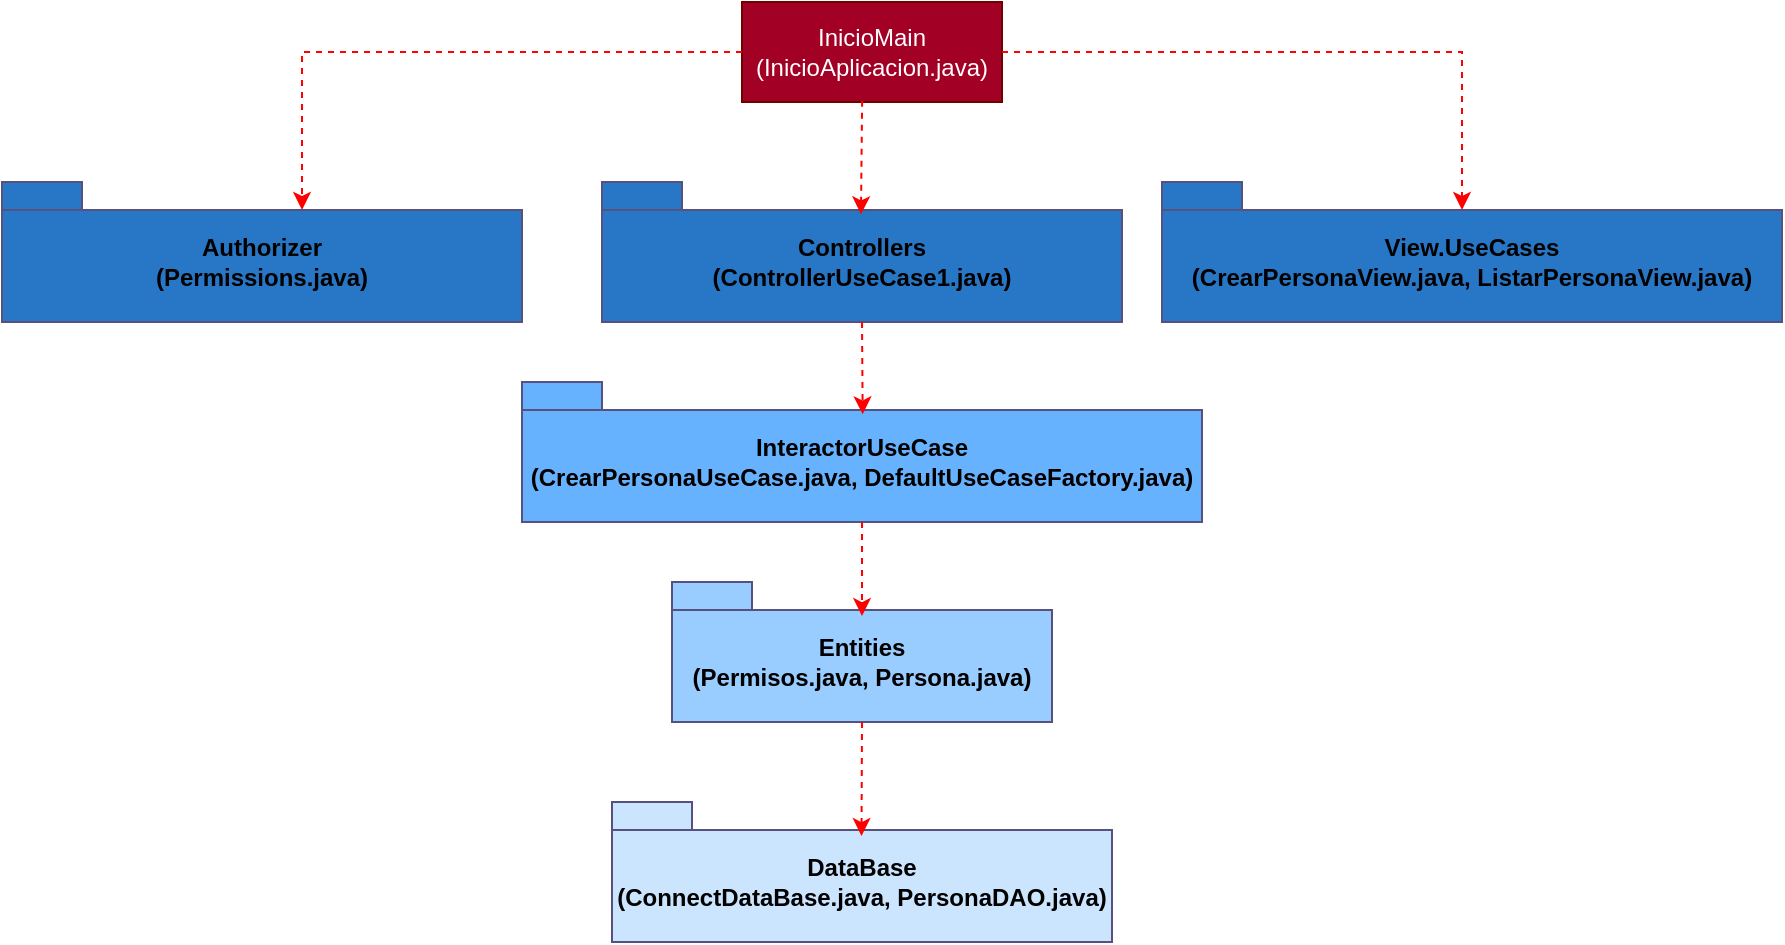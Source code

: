 <mxfile version="24.7.8">
  <diagram name="Página-1" id="1LwT23fxf6qCDO6G5QeG">
    <mxGraphModel dx="1395" dy="677" grid="1" gridSize="10" guides="1" tooltips="1" connect="1" arrows="1" fold="1" page="1" pageScale="1" pageWidth="827" pageHeight="1169" math="0" shadow="0">
      <root>
        <mxCell id="0" />
        <mxCell id="1" parent="0" />
        <mxCell id="prlGT3GfB34UjrXYrWqU-1" value="InicioMain&lt;br&gt;(InicioAplicacion.java)" style="html=1;whiteSpace=wrap;fillColor=#a20025;strokeColor=#6F0000;fontColor=#ffffff;" vertex="1" parent="1">
          <mxGeometry x="420" y="100" width="130" height="50" as="geometry" />
        </mxCell>
        <mxCell id="prlGT3GfB34UjrXYrWqU-2" value="Controllers&lt;br&gt;(ControllerUseCase1.java)" style="shape=folder;fontStyle=1;spacingTop=10;tabWidth=40;tabHeight=14;tabPosition=left;html=1;whiteSpace=wrap;fillColor=#2877C7;strokeColor=#56517e;" vertex="1" parent="1">
          <mxGeometry x="350" y="190" width="260" height="70" as="geometry" />
        </mxCell>
        <mxCell id="prlGT3GfB34UjrXYrWqU-3" value="View.UseCases&lt;br&gt;(CrearPersonaView.java, ListarPersonaView.java)" style="shape=folder;fontStyle=1;spacingTop=10;tabWidth=40;tabHeight=14;tabPosition=left;html=1;whiteSpace=wrap;fillColor=#2877C7;strokeColor=#56517e;" vertex="1" parent="1">
          <mxGeometry x="630" y="190" width="310" height="70" as="geometry" />
        </mxCell>
        <mxCell id="prlGT3GfB34UjrXYrWqU-7" value="" style="endArrow=classic;html=1;rounded=0;exitX=0;exitY=0.5;exitDx=0;exitDy=0;edgeStyle=orthogonalEdgeStyle;entryX=0;entryY=0;entryDx=150;entryDy=14;entryPerimeter=0;dashed=1;strokeColor=#ff0000;" edge="1" parent="1" source="prlGT3GfB34UjrXYrWqU-1" target="prlGT3GfB34UjrXYrWqU-13">
          <mxGeometry width="50" height="50" relative="1" as="geometry">
            <mxPoint x="560" y="270" as="sourcePoint" />
            <mxPoint x="160" y="208" as="targetPoint" />
          </mxGeometry>
        </mxCell>
        <mxCell id="prlGT3GfB34UjrXYrWqU-8" value="" style="endArrow=classic;html=1;rounded=0;exitX=0.462;exitY=0.988;exitDx=0;exitDy=0;dashed=1;strokeColor=#ff0000;entryX=0.498;entryY=0.231;entryDx=0;entryDy=0;entryPerimeter=0;exitPerimeter=0;" edge="1" parent="1" source="prlGT3GfB34UjrXYrWqU-1" target="prlGT3GfB34UjrXYrWqU-2">
          <mxGeometry width="50" height="50" relative="1" as="geometry">
            <mxPoint x="520" y="280" as="sourcePoint" />
            <mxPoint x="570" y="230" as="targetPoint" />
          </mxGeometry>
        </mxCell>
        <mxCell id="prlGT3GfB34UjrXYrWqU-9" value="" style="endArrow=classic;html=1;rounded=0;exitX=1;exitY=0.5;exitDx=0;exitDy=0;edgeStyle=orthogonalEdgeStyle;entryX=0;entryY=0;entryDx=150;entryDy=14;entryPerimeter=0;dashed=1;strokeColor=#ff0000;" edge="1" parent="1" source="prlGT3GfB34UjrXYrWqU-1" target="prlGT3GfB34UjrXYrWqU-3">
          <mxGeometry width="50" height="50" relative="1" as="geometry">
            <mxPoint x="460" y="135" as="sourcePoint" />
            <mxPoint x="170" y="213" as="targetPoint" />
          </mxGeometry>
        </mxCell>
        <mxCell id="prlGT3GfB34UjrXYrWqU-13" value="Authorizer&lt;br&gt;(Permissions.java)" style="shape=folder;fontStyle=1;spacingTop=10;tabWidth=40;tabHeight=14;tabPosition=left;html=1;whiteSpace=wrap;fillColor=#2877C7;strokeColor=#56517e;" vertex="1" parent="1">
          <mxGeometry x="50" y="190" width="260" height="70" as="geometry" />
        </mxCell>
        <mxCell id="prlGT3GfB34UjrXYrWqU-14" value="InteractorUseCase&lt;br&gt;(CrearPersonaUseCase.java, DefaultUseCaseFactory.java)" style="shape=folder;fontStyle=1;spacingTop=10;tabWidth=40;tabHeight=14;tabPosition=left;html=1;whiteSpace=wrap;fillColor=#66B2FF;strokeColor=#56517e;" vertex="1" parent="1">
          <mxGeometry x="310" y="290" width="340" height="70" as="geometry" />
        </mxCell>
        <mxCell id="prlGT3GfB34UjrXYrWqU-16" value="Entities&lt;br&gt;(Permisos.java, Persona.java)" style="shape=folder;fontStyle=1;spacingTop=10;tabWidth=40;tabHeight=14;tabPosition=left;html=1;whiteSpace=wrap;fillColor=#99CCFF;strokeColor=#56517e;" vertex="1" parent="1">
          <mxGeometry x="385" y="390" width="190" height="70" as="geometry" />
        </mxCell>
        <mxCell id="prlGT3GfB34UjrXYrWqU-18" value="DataBase&lt;br&gt;(ConnectDataBase.java, PersonaDAO.java)" style="shape=folder;fontStyle=1;spacingTop=10;tabWidth=40;tabHeight=14;tabPosition=left;html=1;whiteSpace=wrap;fillColor=#CCE5FF;strokeColor=#56517e;" vertex="1" parent="1">
          <mxGeometry x="355" y="500" width="250" height="70" as="geometry" />
        </mxCell>
        <mxCell id="prlGT3GfB34UjrXYrWqU-20" value="" style="endArrow=classic;html=1;rounded=0;exitX=0.5;exitY=1;exitDx=0;exitDy=0;dashed=1;strokeColor=#ff0000;exitPerimeter=0;entryX=0.501;entryY=0.231;entryDx=0;entryDy=0;entryPerimeter=0;" edge="1" parent="1" source="prlGT3GfB34UjrXYrWqU-2" target="prlGT3GfB34UjrXYrWqU-14">
          <mxGeometry width="50" height="50" relative="1" as="geometry">
            <mxPoint x="495" y="160" as="sourcePoint" />
            <mxPoint x="480" y="350" as="targetPoint" />
          </mxGeometry>
        </mxCell>
        <mxCell id="prlGT3GfB34UjrXYrWqU-22" value="" style="endArrow=classic;html=1;rounded=0;exitX=0.5;exitY=1;exitDx=0;exitDy=0;dashed=1;strokeColor=#ff0000;exitPerimeter=0;entryX=0.5;entryY=0.243;entryDx=0;entryDy=0;entryPerimeter=0;" edge="1" parent="1" source="prlGT3GfB34UjrXYrWqU-14" target="prlGT3GfB34UjrXYrWqU-16">
          <mxGeometry width="50" height="50" relative="1" as="geometry">
            <mxPoint x="490" y="270" as="sourcePoint" />
            <mxPoint x="490" y="370" as="targetPoint" />
          </mxGeometry>
        </mxCell>
        <mxCell id="prlGT3GfB34UjrXYrWqU-23" value="" style="endArrow=classic;html=1;rounded=0;exitX=0.5;exitY=1;exitDx=0;exitDy=0;dashed=1;strokeColor=#ff0000;exitPerimeter=0;entryX=0.499;entryY=0.243;entryDx=0;entryDy=0;entryPerimeter=0;" edge="1" parent="1" source="prlGT3GfB34UjrXYrWqU-16" target="prlGT3GfB34UjrXYrWqU-18">
          <mxGeometry width="50" height="50" relative="1" as="geometry">
            <mxPoint x="490" y="420" as="sourcePoint" />
            <mxPoint x="490" y="517" as="targetPoint" />
          </mxGeometry>
        </mxCell>
      </root>
    </mxGraphModel>
  </diagram>
</mxfile>
